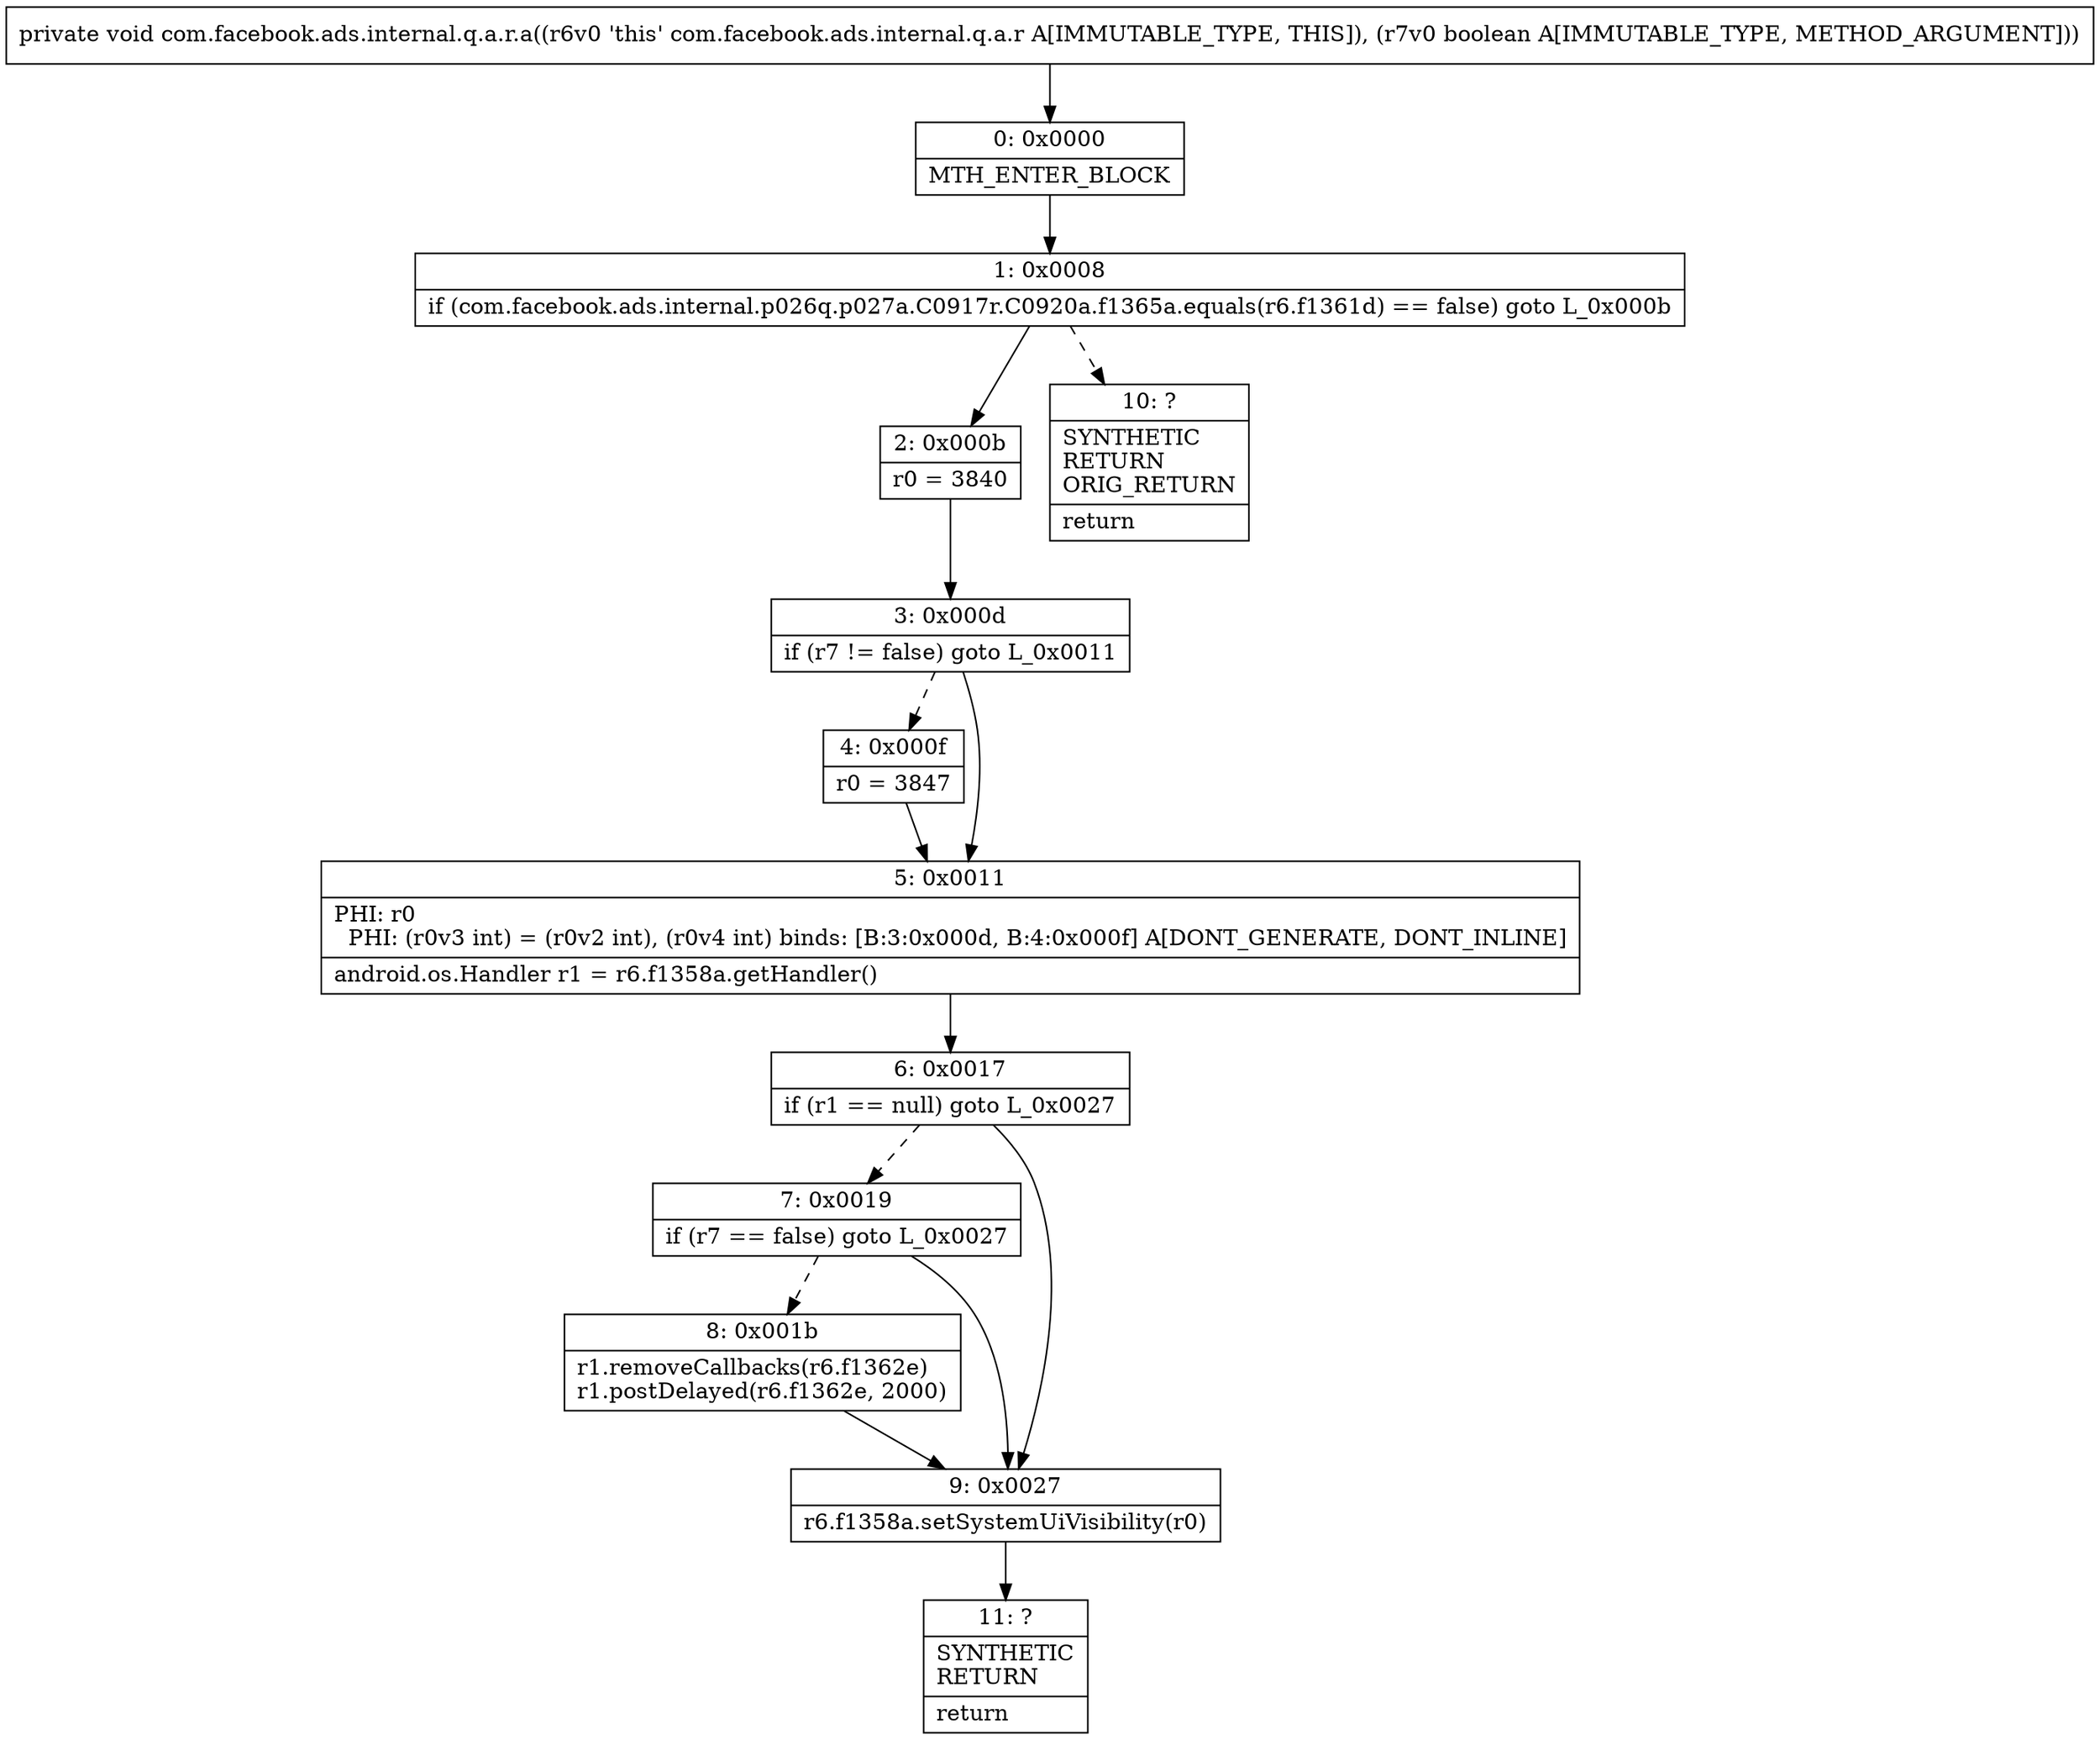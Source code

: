 digraph "CFG forcom.facebook.ads.internal.q.a.r.a(Z)V" {
Node_0 [shape=record,label="{0\:\ 0x0000|MTH_ENTER_BLOCK\l}"];
Node_1 [shape=record,label="{1\:\ 0x0008|if (com.facebook.ads.internal.p026q.p027a.C0917r.C0920a.f1365a.equals(r6.f1361d) == false) goto L_0x000b\l}"];
Node_2 [shape=record,label="{2\:\ 0x000b|r0 = 3840\l}"];
Node_3 [shape=record,label="{3\:\ 0x000d|if (r7 != false) goto L_0x0011\l}"];
Node_4 [shape=record,label="{4\:\ 0x000f|r0 = 3847\l}"];
Node_5 [shape=record,label="{5\:\ 0x0011|PHI: r0 \l  PHI: (r0v3 int) = (r0v2 int), (r0v4 int) binds: [B:3:0x000d, B:4:0x000f] A[DONT_GENERATE, DONT_INLINE]\l|android.os.Handler r1 = r6.f1358a.getHandler()\l}"];
Node_6 [shape=record,label="{6\:\ 0x0017|if (r1 == null) goto L_0x0027\l}"];
Node_7 [shape=record,label="{7\:\ 0x0019|if (r7 == false) goto L_0x0027\l}"];
Node_8 [shape=record,label="{8\:\ 0x001b|r1.removeCallbacks(r6.f1362e)\lr1.postDelayed(r6.f1362e, 2000)\l}"];
Node_9 [shape=record,label="{9\:\ 0x0027|r6.f1358a.setSystemUiVisibility(r0)\l}"];
Node_10 [shape=record,label="{10\:\ ?|SYNTHETIC\lRETURN\lORIG_RETURN\l|return\l}"];
Node_11 [shape=record,label="{11\:\ ?|SYNTHETIC\lRETURN\l|return\l}"];
MethodNode[shape=record,label="{private void com.facebook.ads.internal.q.a.r.a((r6v0 'this' com.facebook.ads.internal.q.a.r A[IMMUTABLE_TYPE, THIS]), (r7v0 boolean A[IMMUTABLE_TYPE, METHOD_ARGUMENT])) }"];
MethodNode -> Node_0;
Node_0 -> Node_1;
Node_1 -> Node_2;
Node_1 -> Node_10[style=dashed];
Node_2 -> Node_3;
Node_3 -> Node_4[style=dashed];
Node_3 -> Node_5;
Node_4 -> Node_5;
Node_5 -> Node_6;
Node_6 -> Node_7[style=dashed];
Node_6 -> Node_9;
Node_7 -> Node_8[style=dashed];
Node_7 -> Node_9;
Node_8 -> Node_9;
Node_9 -> Node_11;
}

